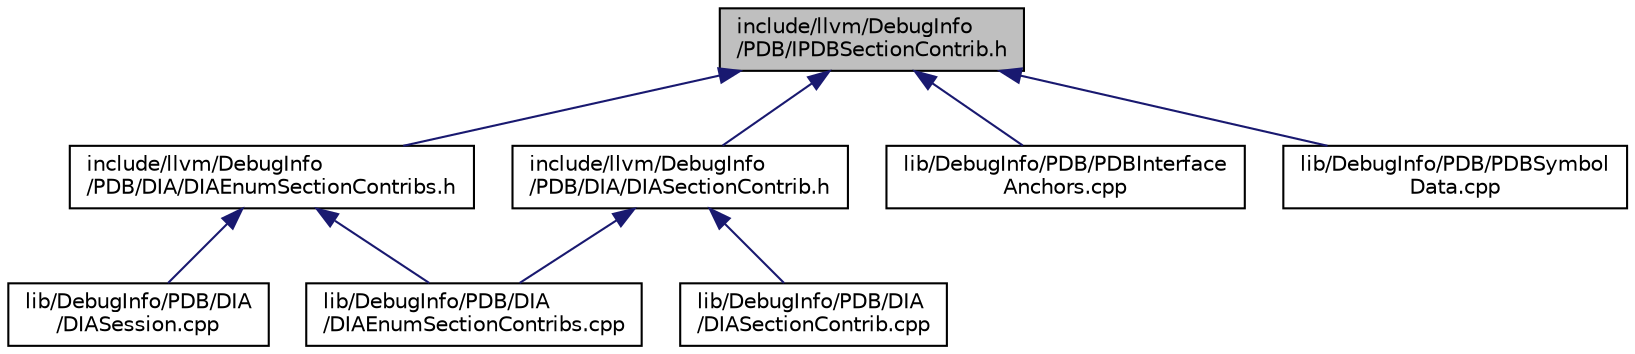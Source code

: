 digraph "include/llvm/DebugInfo/PDB/IPDBSectionContrib.h"
{
 // LATEX_PDF_SIZE
  bgcolor="transparent";
  edge [fontname="Helvetica",fontsize="10",labelfontname="Helvetica",labelfontsize="10"];
  node [fontname="Helvetica",fontsize="10",shape="box"];
  Node1 [label="include/llvm/DebugInfo\l/PDB/IPDBSectionContrib.h",height=0.2,width=0.4,color="black", fillcolor="grey75", style="filled", fontcolor="black",tooltip=" "];
  Node1 -> Node2 [dir="back",color="midnightblue",fontsize="10",style="solid",fontname="Helvetica"];
  Node2 [label="include/llvm/DebugInfo\l/PDB/DIA/DIAEnumSectionContribs.h",height=0.2,width=0.4,color="black",URL="$DIAEnumSectionContribs_8h.html",tooltip=" "];
  Node2 -> Node3 [dir="back",color="midnightblue",fontsize="10",style="solid",fontname="Helvetica"];
  Node3 [label="lib/DebugInfo/PDB/DIA\l/DIAEnumSectionContribs.cpp",height=0.2,width=0.4,color="black",URL="$DIAEnumSectionContribs_8cpp.html",tooltip=" "];
  Node2 -> Node4 [dir="back",color="midnightblue",fontsize="10",style="solid",fontname="Helvetica"];
  Node4 [label="lib/DebugInfo/PDB/DIA\l/DIASession.cpp",height=0.2,width=0.4,color="black",URL="$DIASession_8cpp.html",tooltip=" "];
  Node1 -> Node5 [dir="back",color="midnightblue",fontsize="10",style="solid",fontname="Helvetica"];
  Node5 [label="include/llvm/DebugInfo\l/PDB/DIA/DIASectionContrib.h",height=0.2,width=0.4,color="black",URL="$DIASectionContrib_8h.html",tooltip=" "];
  Node5 -> Node3 [dir="back",color="midnightblue",fontsize="10",style="solid",fontname="Helvetica"];
  Node5 -> Node6 [dir="back",color="midnightblue",fontsize="10",style="solid",fontname="Helvetica"];
  Node6 [label="lib/DebugInfo/PDB/DIA\l/DIASectionContrib.cpp",height=0.2,width=0.4,color="black",URL="$DIASectionContrib_8cpp.html",tooltip=" "];
  Node1 -> Node7 [dir="back",color="midnightblue",fontsize="10",style="solid",fontname="Helvetica"];
  Node7 [label="lib/DebugInfo/PDB/PDBInterface\lAnchors.cpp",height=0.2,width=0.4,color="black",URL="$PDBInterfaceAnchors_8cpp.html",tooltip=" "];
  Node1 -> Node8 [dir="back",color="midnightblue",fontsize="10",style="solid",fontname="Helvetica"];
  Node8 [label="lib/DebugInfo/PDB/PDBSymbol\lData.cpp",height=0.2,width=0.4,color="black",URL="$PDBSymbolData_8cpp.html",tooltip=" "];
}
